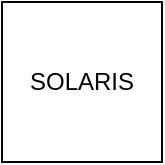 <mxfile version="20.8.22" type="github">
  <diagram name="Page-1" id="7e0a89b8-554c-2b80-1dc8-d5c74ca68de4">
    <mxGraphModel dx="578" dy="893" grid="1" gridSize="10" guides="1" tooltips="1" connect="1" arrows="1" fold="1" page="1" pageScale="1" pageWidth="1100" pageHeight="850" background="none" math="0" shadow="0">
      <root>
        <mxCell id="0" />
        <mxCell id="1" parent="0" />
        <mxCell id="_u6atNuUGNzGxJZK9iCm-1" value="SOLARIS" style="whiteSpace=wrap;html=1;aspect=fixed;" vertex="1" parent="1">
          <mxGeometry x="360" y="420" width="80" height="80" as="geometry" />
        </mxCell>
      </root>
    </mxGraphModel>
  </diagram>
</mxfile>
